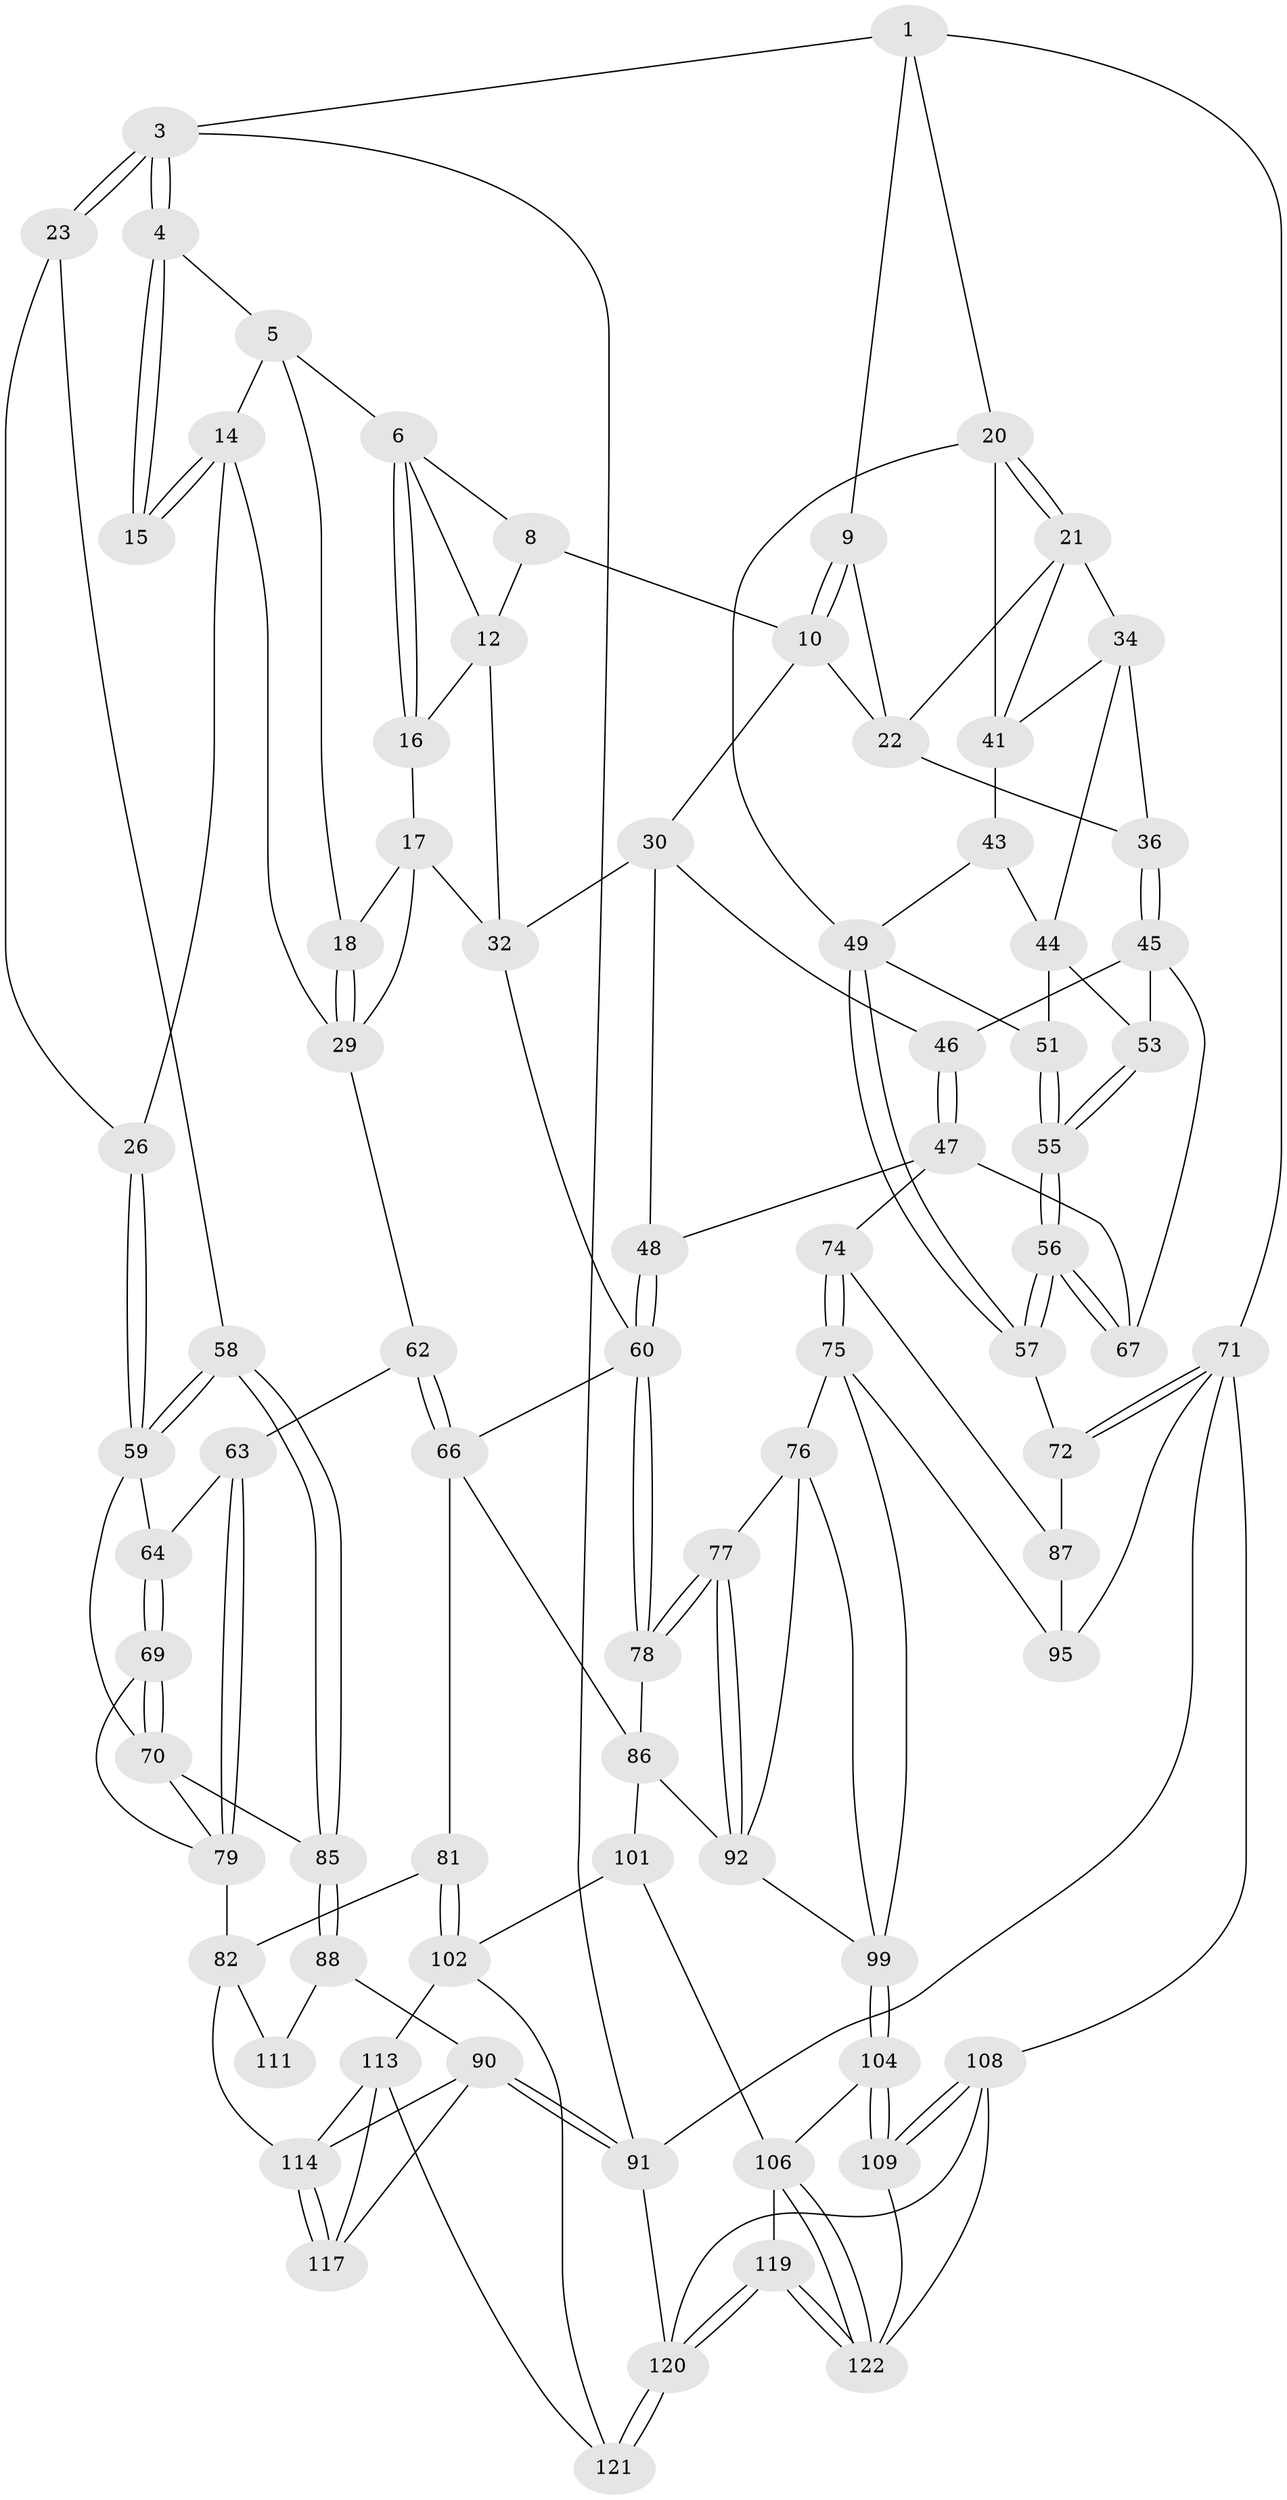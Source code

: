 // Generated by graph-tools (version 1.1) at 2025/52/02/27/25 19:52:39]
// undirected, 80 vertices, 180 edges
graph export_dot {
graph [start="1"]
  node [color=gray90,style=filled];
  1 [pos="+0.8368306671800628+0",super="+2"];
  3 [pos="+0+0"];
  4 [pos="+0.3015214503556354+0"];
  5 [pos="+0.3205397084231474+0",super="+13"];
  6 [pos="+0.3528177741556082+0",super="+7"];
  8 [pos="+0.49272129168393014+0",super="+11"];
  9 [pos="+0.8106329074476857+0.03106771948207547"];
  10 [pos="+0.6689982987479786+0.187362045809918",super="+28"];
  12 [pos="+0.48016281909673963+0.14596522968129544",super="+19"];
  14 [pos="+0.12337992314894652+0.1443715475906248",super="+25"];
  15 [pos="+0.10917168959698728+0.13321055803615553"];
  16 [pos="+0.3631979979053835+0.16334872683056403"];
  17 [pos="+0.29511521424895265+0.18608293228751627",super="+37"];
  18 [pos="+0.259785661134904+0.1780125708835707"];
  20 [pos="+1+0.19330661032369045",super="+40"];
  21 [pos="+0.9096180196095143+0.15916412505297572",super="+33"];
  22 [pos="+0.8913879076087121+0.14496218658536525",super="+27"];
  23 [pos="+0+0",super="+24"];
  26 [pos="+0.020583134346191606+0.30485460436796374"];
  29 [pos="+0.18246077972141206+0.343028733621351",super="+38"];
  30 [pos="+0.6579586855391144+0.225330469097461",super="+31"];
  32 [pos="+0.4581725906917687+0.28972226211553864",super="+39"];
  34 [pos="+0.8805638031285427+0.26973369849262857",super="+35"];
  36 [pos="+0.8470698868400728+0.3117696844510077"];
  41 [pos="+0.9905252899330439+0.28919427101580714",super="+42"];
  43 [pos="+0.9363719696645166+0.32483292026512756"];
  44 [pos="+0.8925318004793039+0.31725666751957393",super="+52"];
  45 [pos="+0.7912056774957061+0.3893540469519763",super="+54"];
  46 [pos="+0.6924306842695769+0.2741600060345361"];
  47 [pos="+0.6678796165054233+0.45562957099142526",super="+68"];
  48 [pos="+0.6221227949445144+0.44283782505191843"];
  49 [pos="+1+0.40425657589583036",super="+50"];
  51 [pos="+0.9473511808408106+0.3667912316003894"];
  53 [pos="+0.8951825370224766+0.4227197766074536"];
  55 [pos="+1+0.47211306741414677"];
  56 [pos="+1+0.5464236774971033"];
  57 [pos="+1+0.5592076069853894"];
  58 [pos="+0+0.3526197954059479"];
  59 [pos="+0+0.35460754331536104",super="+65"];
  60 [pos="+0.5216390038217799+0.48163568604248846",super="+61"];
  62 [pos="+0.21030158533163082+0.4181007849197174"];
  63 [pos="+0.16946061923504258+0.44721482205585006"];
  64 [pos="+0.009790831707180866+0.4323995627237045"];
  66 [pos="+0.29408633775103904+0.45539103185242336",super="+80"];
  67 [pos="+0.7750041101766983+0.456050726440682"];
  69 [pos="+0.0507774447132518+0.5361949229393559"];
  70 [pos="+0.028727739572364762+0.5862739927200776",super="+84"];
  71 [pos="+1+1",super="+103"];
  72 [pos="+1+0.8453950450160697",super="+73"];
  74 [pos="+0.7614656195377406+0.5376979825215435"];
  75 [pos="+0.7063921752376667+0.6225882541934719",super="+96"];
  76 [pos="+0.5940464585731519+0.6367006255168615",super="+97"];
  77 [pos="+0.5409210337403433+0.5953461125955607"];
  78 [pos="+0.5166148701512394+0.5715350760580532"];
  79 [pos="+0.16484544899844958+0.45548301984692335",super="+83"];
  81 [pos="+0.2843282989234787+0.6816330683128757"];
  82 [pos="+0.15888014789898186+0.7117937908864865",super="+110"];
  85 [pos="+0+0.6242339298946822"];
  86 [pos="+0.46147391825390793+0.6026244157721921",super="+93"];
  87 [pos="+0.8748905694558046+0.5983517717487575",super="+94"];
  88 [pos="+0+0.8295922561219014",super="+89"];
  90 [pos="+0+1",super="+116"];
  91 [pos="+0+1"];
  92 [pos="+0.47950709184121204+0.7368793976114876",super="+98"];
  95 [pos="+0.8123107489383707+0.7322671946422653"];
  99 [pos="+0.6461543233837451+0.8907253266436488",super="+100"];
  101 [pos="+0.38571534379330863+0.7809939706456558"];
  102 [pos="+0.3572483099211158+0.7667735325697248",super="+112"];
  104 [pos="+0.6467793935670354+0.9082374109075128",super="+105"];
  106 [pos="+0.47191818924426043+0.8736189206286287",super="+107"];
  108 [pos="+0.8160046168857856+1",super="+125"];
  109 [pos="+0.7245247295221454+1",super="+123"];
  111 [pos="+0.1335247225899041+0.7439387496810526"];
  113 [pos="+0.2123856998704109+0.8407292674708696",super="+118"];
  114 [pos="+0.16307389878358788+0.791206472000029",super="+115"];
  117 [pos="+0.18063351429991512+0.9132882122359297"];
  119 [pos="+0.337084416238905+0.9641091698447039"];
  120 [pos="+0.27974264914360425+1",super="+126"];
  121 [pos="+0.27516948982345446+0.996101097161236"];
  122 [pos="+0.3985617748678545+0.9525699133515432",super="+124"];
  1 -- 9;
  1 -- 3;
  1 -- 20;
  1 -- 71;
  3 -- 4;
  3 -- 4;
  3 -- 23;
  3 -- 23;
  3 -- 91;
  4 -- 5;
  4 -- 15;
  4 -- 15;
  5 -- 6;
  5 -- 18;
  5 -- 14;
  6 -- 16;
  6 -- 16;
  6 -- 8;
  6 -- 12;
  8 -- 10;
  8 -- 12;
  9 -- 10;
  9 -- 10;
  9 -- 22;
  10 -- 22;
  10 -- 30;
  12 -- 16;
  12 -- 32;
  14 -- 15;
  14 -- 15;
  14 -- 26;
  14 -- 29;
  16 -- 17;
  17 -- 18;
  17 -- 32;
  17 -- 29;
  18 -- 29;
  18 -- 29;
  20 -- 21;
  20 -- 21;
  20 -- 41;
  20 -- 49;
  21 -- 22;
  21 -- 41;
  21 -- 34;
  22 -- 36;
  23 -- 58;
  23 -- 26;
  26 -- 59;
  26 -- 59;
  29 -- 62;
  30 -- 46;
  30 -- 32;
  30 -- 48;
  32 -- 60;
  34 -- 41;
  34 -- 36;
  34 -- 44;
  36 -- 45;
  36 -- 45;
  41 -- 43;
  43 -- 44;
  43 -- 49;
  44 -- 51;
  44 -- 53;
  45 -- 46;
  45 -- 67;
  45 -- 53;
  46 -- 47;
  46 -- 47;
  47 -- 48;
  47 -- 74;
  47 -- 67;
  48 -- 60;
  48 -- 60;
  49 -- 57;
  49 -- 57;
  49 -- 51;
  51 -- 55;
  51 -- 55;
  53 -- 55;
  53 -- 55;
  55 -- 56;
  55 -- 56;
  56 -- 57;
  56 -- 57;
  56 -- 67;
  56 -- 67;
  57 -- 72;
  58 -- 59;
  58 -- 59;
  58 -- 85;
  58 -- 85;
  59 -- 64;
  59 -- 70;
  60 -- 78;
  60 -- 78;
  60 -- 66;
  62 -- 63;
  62 -- 66;
  62 -- 66;
  63 -- 64;
  63 -- 79;
  63 -- 79;
  64 -- 69;
  64 -- 69;
  66 -- 81;
  66 -- 86;
  69 -- 70;
  69 -- 70;
  69 -- 79;
  70 -- 85;
  70 -- 79;
  71 -- 72;
  71 -- 72;
  71 -- 91;
  71 -- 108;
  71 -- 95;
  72 -- 87 [weight=2];
  74 -- 75;
  74 -- 75;
  74 -- 87;
  75 -- 76;
  75 -- 99;
  75 -- 95;
  76 -- 77;
  76 -- 99;
  76 -- 92;
  77 -- 78;
  77 -- 78;
  77 -- 92;
  77 -- 92;
  78 -- 86;
  79 -- 82;
  81 -- 82;
  81 -- 102;
  81 -- 102;
  82 -- 111;
  82 -- 114;
  85 -- 88;
  85 -- 88;
  86 -- 92;
  86 -- 101;
  87 -- 95;
  88 -- 111 [weight=2];
  88 -- 90;
  90 -- 91;
  90 -- 91;
  90 -- 117;
  90 -- 114;
  91 -- 120;
  92 -- 99;
  99 -- 104;
  99 -- 104;
  101 -- 102;
  101 -- 106;
  102 -- 113;
  102 -- 121;
  104 -- 109 [weight=2];
  104 -- 109;
  104 -- 106;
  106 -- 122;
  106 -- 122;
  106 -- 119;
  108 -- 109;
  108 -- 109;
  108 -- 120;
  108 -- 122;
  109 -- 122;
  113 -- 114;
  113 -- 117;
  113 -- 121;
  114 -- 117;
  114 -- 117;
  119 -- 120;
  119 -- 120;
  119 -- 122;
  119 -- 122;
  120 -- 121;
  120 -- 121;
}
